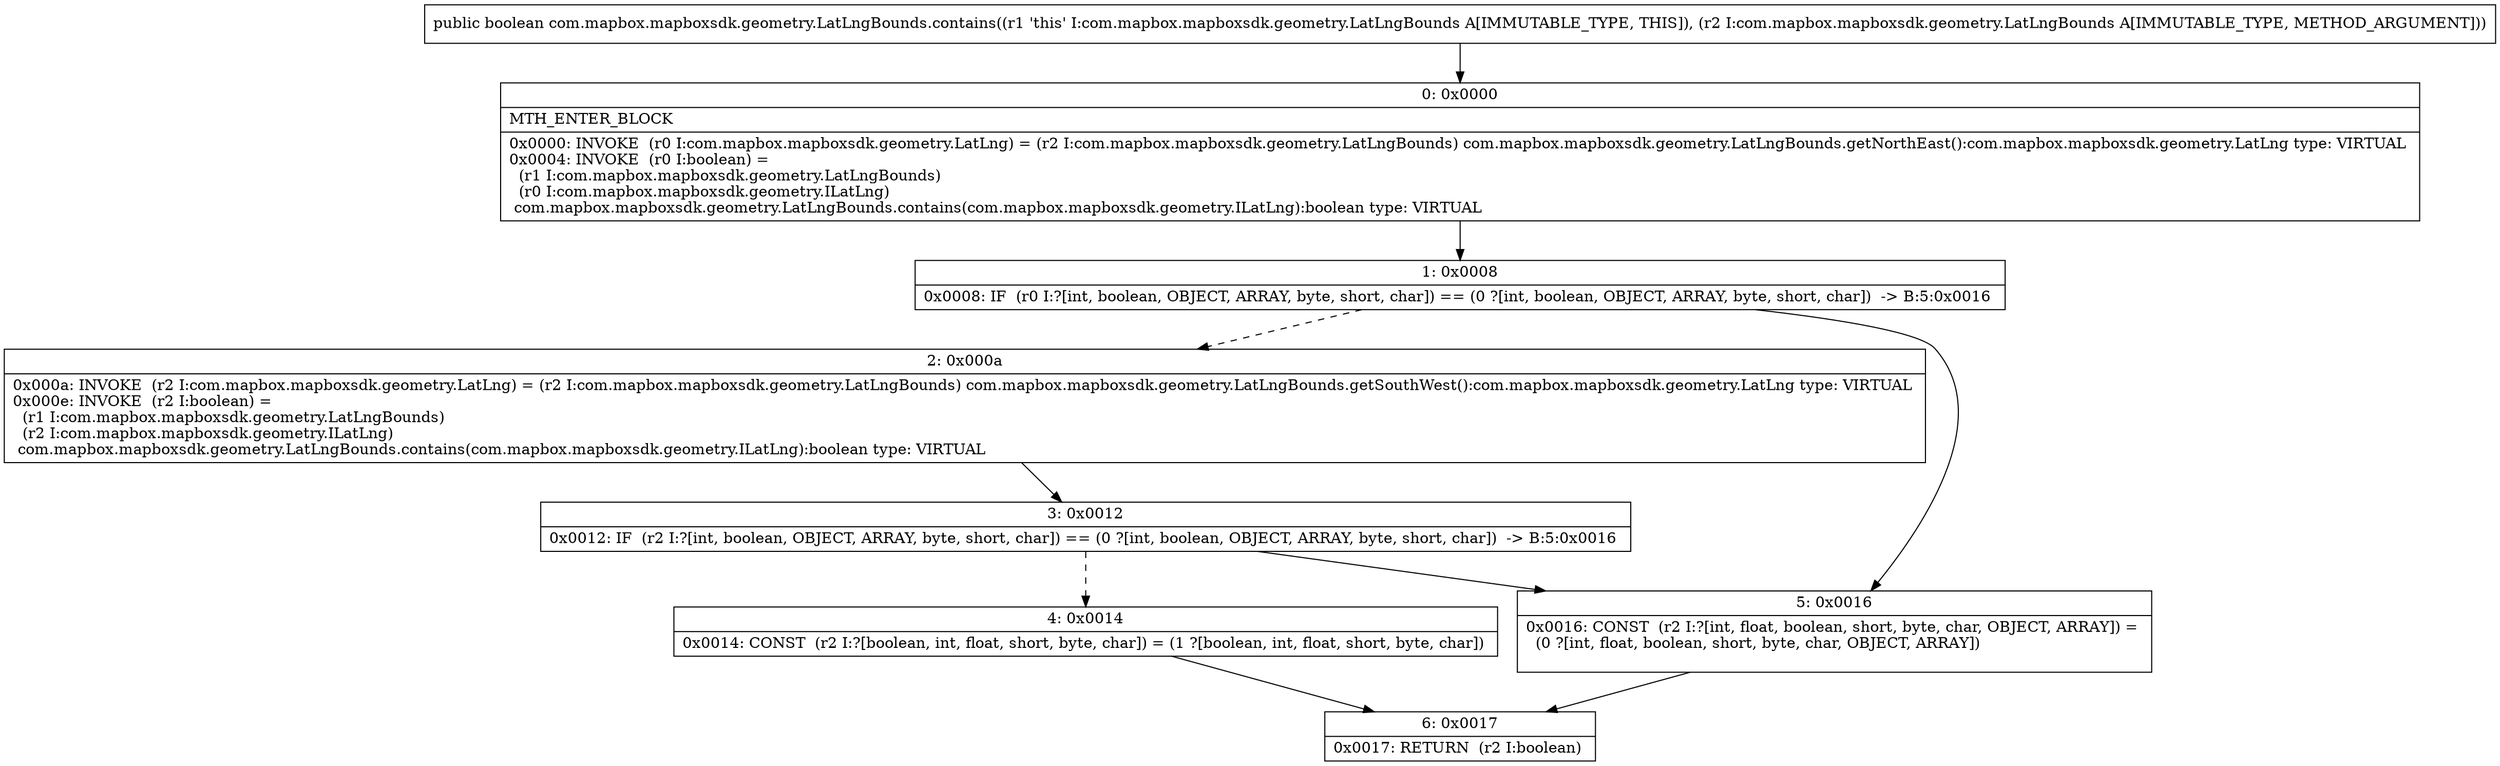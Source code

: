 digraph "CFG forcom.mapbox.mapboxsdk.geometry.LatLngBounds.contains(Lcom\/mapbox\/mapboxsdk\/geometry\/LatLngBounds;)Z" {
Node_0 [shape=record,label="{0\:\ 0x0000|MTH_ENTER_BLOCK\l|0x0000: INVOKE  (r0 I:com.mapbox.mapboxsdk.geometry.LatLng) = (r2 I:com.mapbox.mapboxsdk.geometry.LatLngBounds) com.mapbox.mapboxsdk.geometry.LatLngBounds.getNorthEast():com.mapbox.mapboxsdk.geometry.LatLng type: VIRTUAL \l0x0004: INVOKE  (r0 I:boolean) = \l  (r1 I:com.mapbox.mapboxsdk.geometry.LatLngBounds)\l  (r0 I:com.mapbox.mapboxsdk.geometry.ILatLng)\l com.mapbox.mapboxsdk.geometry.LatLngBounds.contains(com.mapbox.mapboxsdk.geometry.ILatLng):boolean type: VIRTUAL \l}"];
Node_1 [shape=record,label="{1\:\ 0x0008|0x0008: IF  (r0 I:?[int, boolean, OBJECT, ARRAY, byte, short, char]) == (0 ?[int, boolean, OBJECT, ARRAY, byte, short, char])  \-\> B:5:0x0016 \l}"];
Node_2 [shape=record,label="{2\:\ 0x000a|0x000a: INVOKE  (r2 I:com.mapbox.mapboxsdk.geometry.LatLng) = (r2 I:com.mapbox.mapboxsdk.geometry.LatLngBounds) com.mapbox.mapboxsdk.geometry.LatLngBounds.getSouthWest():com.mapbox.mapboxsdk.geometry.LatLng type: VIRTUAL \l0x000e: INVOKE  (r2 I:boolean) = \l  (r1 I:com.mapbox.mapboxsdk.geometry.LatLngBounds)\l  (r2 I:com.mapbox.mapboxsdk.geometry.ILatLng)\l com.mapbox.mapboxsdk.geometry.LatLngBounds.contains(com.mapbox.mapboxsdk.geometry.ILatLng):boolean type: VIRTUAL \l}"];
Node_3 [shape=record,label="{3\:\ 0x0012|0x0012: IF  (r2 I:?[int, boolean, OBJECT, ARRAY, byte, short, char]) == (0 ?[int, boolean, OBJECT, ARRAY, byte, short, char])  \-\> B:5:0x0016 \l}"];
Node_4 [shape=record,label="{4\:\ 0x0014|0x0014: CONST  (r2 I:?[boolean, int, float, short, byte, char]) = (1 ?[boolean, int, float, short, byte, char]) \l}"];
Node_5 [shape=record,label="{5\:\ 0x0016|0x0016: CONST  (r2 I:?[int, float, boolean, short, byte, char, OBJECT, ARRAY]) = \l  (0 ?[int, float, boolean, short, byte, char, OBJECT, ARRAY])\l \l}"];
Node_6 [shape=record,label="{6\:\ 0x0017|0x0017: RETURN  (r2 I:boolean) \l}"];
MethodNode[shape=record,label="{public boolean com.mapbox.mapboxsdk.geometry.LatLngBounds.contains((r1 'this' I:com.mapbox.mapboxsdk.geometry.LatLngBounds A[IMMUTABLE_TYPE, THIS]), (r2 I:com.mapbox.mapboxsdk.geometry.LatLngBounds A[IMMUTABLE_TYPE, METHOD_ARGUMENT])) }"];
MethodNode -> Node_0;
Node_0 -> Node_1;
Node_1 -> Node_2[style=dashed];
Node_1 -> Node_5;
Node_2 -> Node_3;
Node_3 -> Node_4[style=dashed];
Node_3 -> Node_5;
Node_4 -> Node_6;
Node_5 -> Node_6;
}

